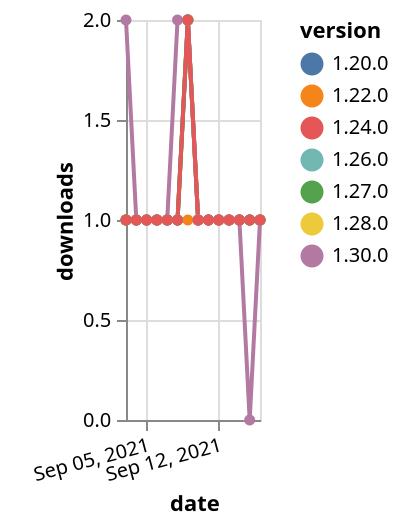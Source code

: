 {"$schema": "https://vega.github.io/schema/vega-lite/v5.json", "description": "A simple bar chart with embedded data.", "data": {"values": [{"date": "2021-09-03", "total": 180, "delta": 1, "version": "1.22.0"}, {"date": "2021-09-04", "total": 181, "delta": 1, "version": "1.22.0"}, {"date": "2021-09-05", "total": 182, "delta": 1, "version": "1.22.0"}, {"date": "2021-09-06", "total": 183, "delta": 1, "version": "1.22.0"}, {"date": "2021-09-07", "total": 184, "delta": 1, "version": "1.22.0"}, {"date": "2021-09-08", "total": 185, "delta": 1, "version": "1.22.0"}, {"date": "2021-09-09", "total": 186, "delta": 1, "version": "1.22.0"}, {"date": "2021-09-10", "total": 187, "delta": 1, "version": "1.22.0"}, {"date": "2021-09-11", "total": 188, "delta": 1, "version": "1.22.0"}, {"date": "2021-09-12", "total": 189, "delta": 1, "version": "1.22.0"}, {"date": "2021-09-13", "total": 190, "delta": 1, "version": "1.22.0"}, {"date": "2021-09-14", "total": 191, "delta": 1, "version": "1.22.0"}, {"date": "2021-09-15", "total": 192, "delta": 1, "version": "1.22.0"}, {"date": "2021-09-16", "total": 193, "delta": 1, "version": "1.22.0"}, {"date": "2021-09-03", "total": 160, "delta": 1, "version": "1.28.0"}, {"date": "2021-09-04", "total": 161, "delta": 1, "version": "1.28.0"}, {"date": "2021-09-05", "total": 162, "delta": 1, "version": "1.28.0"}, {"date": "2021-09-06", "total": 163, "delta": 1, "version": "1.28.0"}, {"date": "2021-09-07", "total": 164, "delta": 1, "version": "1.28.0"}, {"date": "2021-09-08", "total": 165, "delta": 1, "version": "1.28.0"}, {"date": "2021-09-09", "total": 167, "delta": 2, "version": "1.28.0"}, {"date": "2021-09-10", "total": 168, "delta": 1, "version": "1.28.0"}, {"date": "2021-09-11", "total": 169, "delta": 1, "version": "1.28.0"}, {"date": "2021-09-12", "total": 170, "delta": 1, "version": "1.28.0"}, {"date": "2021-09-13", "total": 171, "delta": 1, "version": "1.28.0"}, {"date": "2021-09-14", "total": 172, "delta": 1, "version": "1.28.0"}, {"date": "2021-09-15", "total": 173, "delta": 1, "version": "1.28.0"}, {"date": "2021-09-16", "total": 174, "delta": 1, "version": "1.28.0"}, {"date": "2021-09-03", "total": 150, "delta": 1, "version": "1.26.0"}, {"date": "2021-09-04", "total": 151, "delta": 1, "version": "1.26.0"}, {"date": "2021-09-05", "total": 152, "delta": 1, "version": "1.26.0"}, {"date": "2021-09-06", "total": 153, "delta": 1, "version": "1.26.0"}, {"date": "2021-09-07", "total": 154, "delta": 1, "version": "1.26.0"}, {"date": "2021-09-08", "total": 155, "delta": 1, "version": "1.26.0"}, {"date": "2021-09-09", "total": 157, "delta": 2, "version": "1.26.0"}, {"date": "2021-09-10", "total": 158, "delta": 1, "version": "1.26.0"}, {"date": "2021-09-11", "total": 159, "delta": 1, "version": "1.26.0"}, {"date": "2021-09-12", "total": 160, "delta": 1, "version": "1.26.0"}, {"date": "2021-09-13", "total": 161, "delta": 1, "version": "1.26.0"}, {"date": "2021-09-14", "total": 162, "delta": 1, "version": "1.26.0"}, {"date": "2021-09-15", "total": 163, "delta": 1, "version": "1.26.0"}, {"date": "2021-09-16", "total": 164, "delta": 1, "version": "1.26.0"}, {"date": "2021-09-03", "total": 225, "delta": 1, "version": "1.20.0"}, {"date": "2021-09-04", "total": 226, "delta": 1, "version": "1.20.0"}, {"date": "2021-09-05", "total": 227, "delta": 1, "version": "1.20.0"}, {"date": "2021-09-06", "total": 228, "delta": 1, "version": "1.20.0"}, {"date": "2021-09-07", "total": 229, "delta": 1, "version": "1.20.0"}, {"date": "2021-09-08", "total": 230, "delta": 1, "version": "1.20.0"}, {"date": "2021-09-09", "total": 232, "delta": 2, "version": "1.20.0"}, {"date": "2021-09-10", "total": 233, "delta": 1, "version": "1.20.0"}, {"date": "2021-09-11", "total": 234, "delta": 1, "version": "1.20.0"}, {"date": "2021-09-12", "total": 235, "delta": 1, "version": "1.20.0"}, {"date": "2021-09-13", "total": 236, "delta": 1, "version": "1.20.0"}, {"date": "2021-09-14", "total": 237, "delta": 1, "version": "1.20.0"}, {"date": "2021-09-15", "total": 238, "delta": 1, "version": "1.20.0"}, {"date": "2021-09-16", "total": 239, "delta": 1, "version": "1.20.0"}, {"date": "2021-09-03", "total": 135, "delta": 1, "version": "1.27.0"}, {"date": "2021-09-04", "total": 136, "delta": 1, "version": "1.27.0"}, {"date": "2021-09-05", "total": 137, "delta": 1, "version": "1.27.0"}, {"date": "2021-09-06", "total": 138, "delta": 1, "version": "1.27.0"}, {"date": "2021-09-07", "total": 139, "delta": 1, "version": "1.27.0"}, {"date": "2021-09-08", "total": 140, "delta": 1, "version": "1.27.0"}, {"date": "2021-09-09", "total": 142, "delta": 2, "version": "1.27.0"}, {"date": "2021-09-10", "total": 143, "delta": 1, "version": "1.27.0"}, {"date": "2021-09-11", "total": 144, "delta": 1, "version": "1.27.0"}, {"date": "2021-09-12", "total": 145, "delta": 1, "version": "1.27.0"}, {"date": "2021-09-13", "total": 146, "delta": 1, "version": "1.27.0"}, {"date": "2021-09-14", "total": 147, "delta": 1, "version": "1.27.0"}, {"date": "2021-09-15", "total": 148, "delta": 1, "version": "1.27.0"}, {"date": "2021-09-16", "total": 149, "delta": 1, "version": "1.27.0"}, {"date": "2021-09-03", "total": 117, "delta": 2, "version": "1.30.0"}, {"date": "2021-09-04", "total": 118, "delta": 1, "version": "1.30.0"}, {"date": "2021-09-05", "total": 119, "delta": 1, "version": "1.30.0"}, {"date": "2021-09-06", "total": 120, "delta": 1, "version": "1.30.0"}, {"date": "2021-09-07", "total": 121, "delta": 1, "version": "1.30.0"}, {"date": "2021-09-08", "total": 123, "delta": 2, "version": "1.30.0"}, {"date": "2021-09-09", "total": 125, "delta": 2, "version": "1.30.0"}, {"date": "2021-09-10", "total": 126, "delta": 1, "version": "1.30.0"}, {"date": "2021-09-11", "total": 127, "delta": 1, "version": "1.30.0"}, {"date": "2021-09-12", "total": 128, "delta": 1, "version": "1.30.0"}, {"date": "2021-09-13", "total": 129, "delta": 1, "version": "1.30.0"}, {"date": "2021-09-14", "total": 130, "delta": 1, "version": "1.30.0"}, {"date": "2021-09-15", "total": 130, "delta": 0, "version": "1.30.0"}, {"date": "2021-09-16", "total": 131, "delta": 1, "version": "1.30.0"}, {"date": "2021-09-03", "total": 170, "delta": 1, "version": "1.24.0"}, {"date": "2021-09-04", "total": 171, "delta": 1, "version": "1.24.0"}, {"date": "2021-09-05", "total": 172, "delta": 1, "version": "1.24.0"}, {"date": "2021-09-06", "total": 173, "delta": 1, "version": "1.24.0"}, {"date": "2021-09-07", "total": 174, "delta": 1, "version": "1.24.0"}, {"date": "2021-09-08", "total": 175, "delta": 1, "version": "1.24.0"}, {"date": "2021-09-09", "total": 177, "delta": 2, "version": "1.24.0"}, {"date": "2021-09-10", "total": 178, "delta": 1, "version": "1.24.0"}, {"date": "2021-09-11", "total": 179, "delta": 1, "version": "1.24.0"}, {"date": "2021-09-12", "total": 180, "delta": 1, "version": "1.24.0"}, {"date": "2021-09-13", "total": 181, "delta": 1, "version": "1.24.0"}, {"date": "2021-09-14", "total": 182, "delta": 1, "version": "1.24.0"}, {"date": "2021-09-15", "total": 183, "delta": 1, "version": "1.24.0"}, {"date": "2021-09-16", "total": 184, "delta": 1, "version": "1.24.0"}]}, "width": "container", "mark": {"type": "line", "point": {"filled": true}}, "encoding": {"x": {"field": "date", "type": "temporal", "timeUnit": "yearmonthdate", "title": "date", "axis": {"labelAngle": -15}}, "y": {"field": "delta", "type": "quantitative", "title": "downloads"}, "color": {"field": "version", "type": "nominal"}, "tooltip": {"field": "delta"}}}